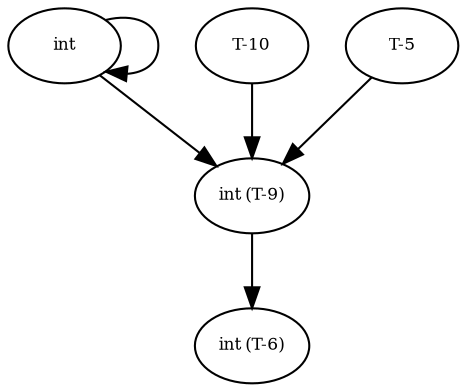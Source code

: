 digraph RGL__DirectedAdjacencyGraph {
    int [
        fontsize = 8,
        label = int
    ]

    "int (T-9)" [
        fontsize = 8,
        label = "int (T-9)"
    ]

    "int (T-6)" [
        fontsize = 8,
        label = "int (T-6)"
    ]

    "T-10" [
        fontsize = 8,
        label = "T-10"
    ]

    "T-5" [
        fontsize = 8,
        label = "T-5"
    ]

    int -> int [
        fontsize = 8
    ]

    int -> "int (T-9)" [
        fontsize = 8
    ]

    "int (T-9)" -> "int (T-6)" [
        fontsize = 8
    ]

    "T-10" -> "int (T-9)" [
        fontsize = 8
    ]

    "T-5" -> "int (T-9)" [
        fontsize = 8
    ]
}
